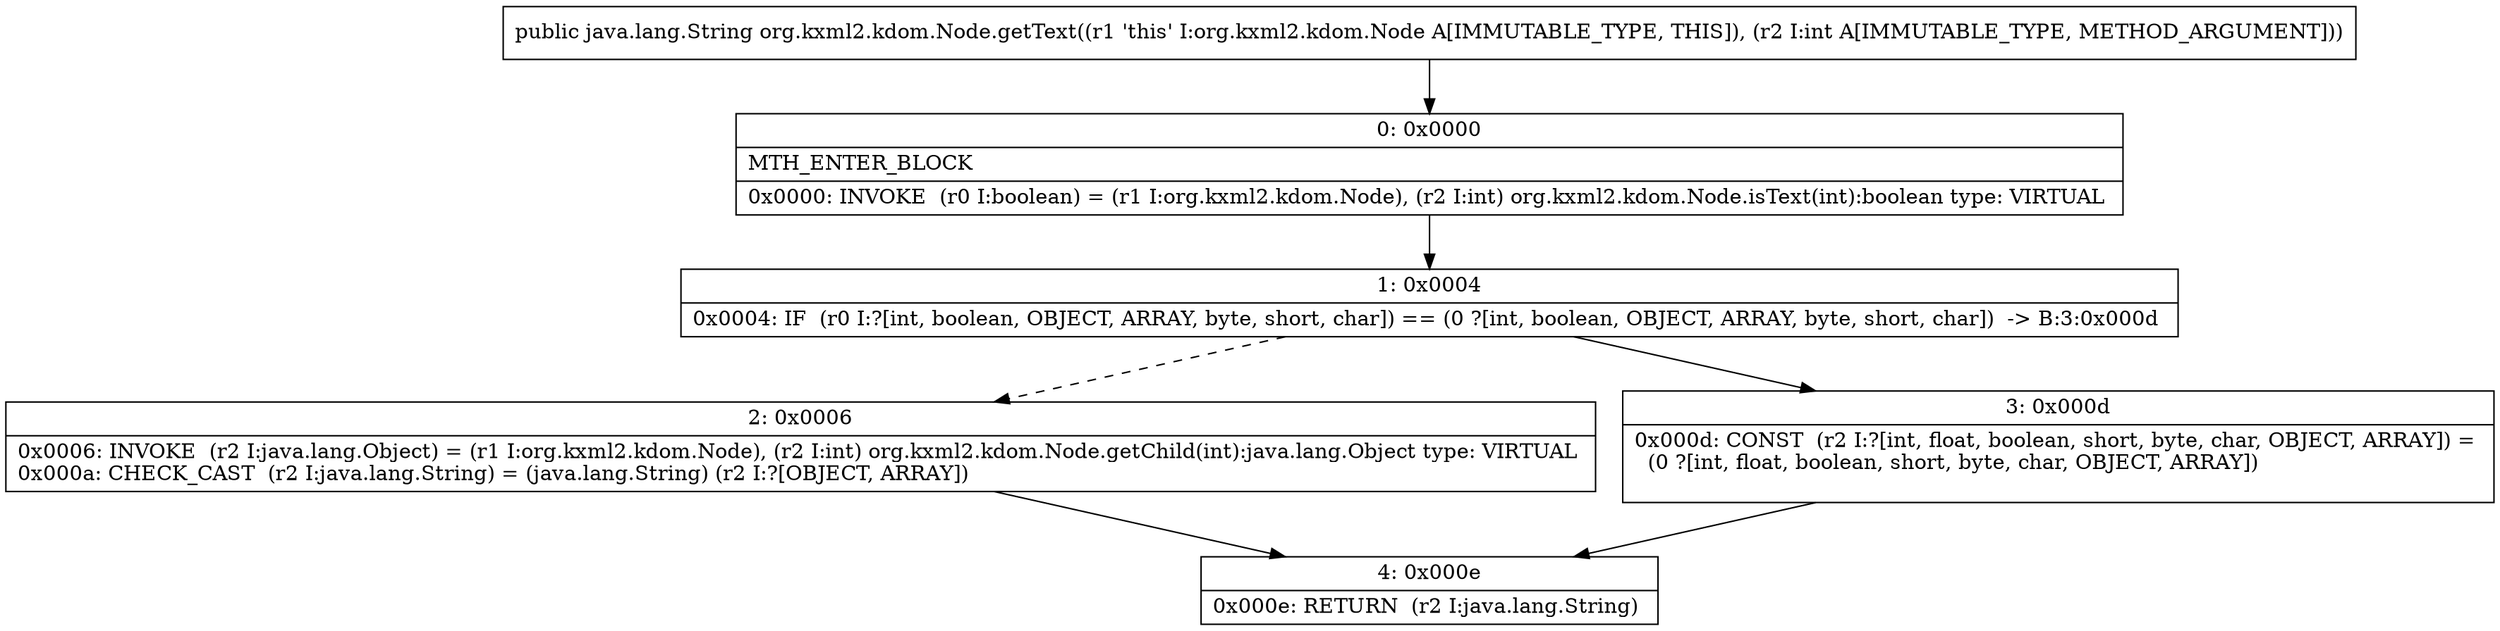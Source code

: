 digraph "CFG fororg.kxml2.kdom.Node.getText(I)Ljava\/lang\/String;" {
Node_0 [shape=record,label="{0\:\ 0x0000|MTH_ENTER_BLOCK\l|0x0000: INVOKE  (r0 I:boolean) = (r1 I:org.kxml2.kdom.Node), (r2 I:int) org.kxml2.kdom.Node.isText(int):boolean type: VIRTUAL \l}"];
Node_1 [shape=record,label="{1\:\ 0x0004|0x0004: IF  (r0 I:?[int, boolean, OBJECT, ARRAY, byte, short, char]) == (0 ?[int, boolean, OBJECT, ARRAY, byte, short, char])  \-\> B:3:0x000d \l}"];
Node_2 [shape=record,label="{2\:\ 0x0006|0x0006: INVOKE  (r2 I:java.lang.Object) = (r1 I:org.kxml2.kdom.Node), (r2 I:int) org.kxml2.kdom.Node.getChild(int):java.lang.Object type: VIRTUAL \l0x000a: CHECK_CAST  (r2 I:java.lang.String) = (java.lang.String) (r2 I:?[OBJECT, ARRAY]) \l}"];
Node_3 [shape=record,label="{3\:\ 0x000d|0x000d: CONST  (r2 I:?[int, float, boolean, short, byte, char, OBJECT, ARRAY]) = \l  (0 ?[int, float, boolean, short, byte, char, OBJECT, ARRAY])\l \l}"];
Node_4 [shape=record,label="{4\:\ 0x000e|0x000e: RETURN  (r2 I:java.lang.String) \l}"];
MethodNode[shape=record,label="{public java.lang.String org.kxml2.kdom.Node.getText((r1 'this' I:org.kxml2.kdom.Node A[IMMUTABLE_TYPE, THIS]), (r2 I:int A[IMMUTABLE_TYPE, METHOD_ARGUMENT])) }"];
MethodNode -> Node_0;
Node_0 -> Node_1;
Node_1 -> Node_2[style=dashed];
Node_1 -> Node_3;
Node_2 -> Node_4;
Node_3 -> Node_4;
}

